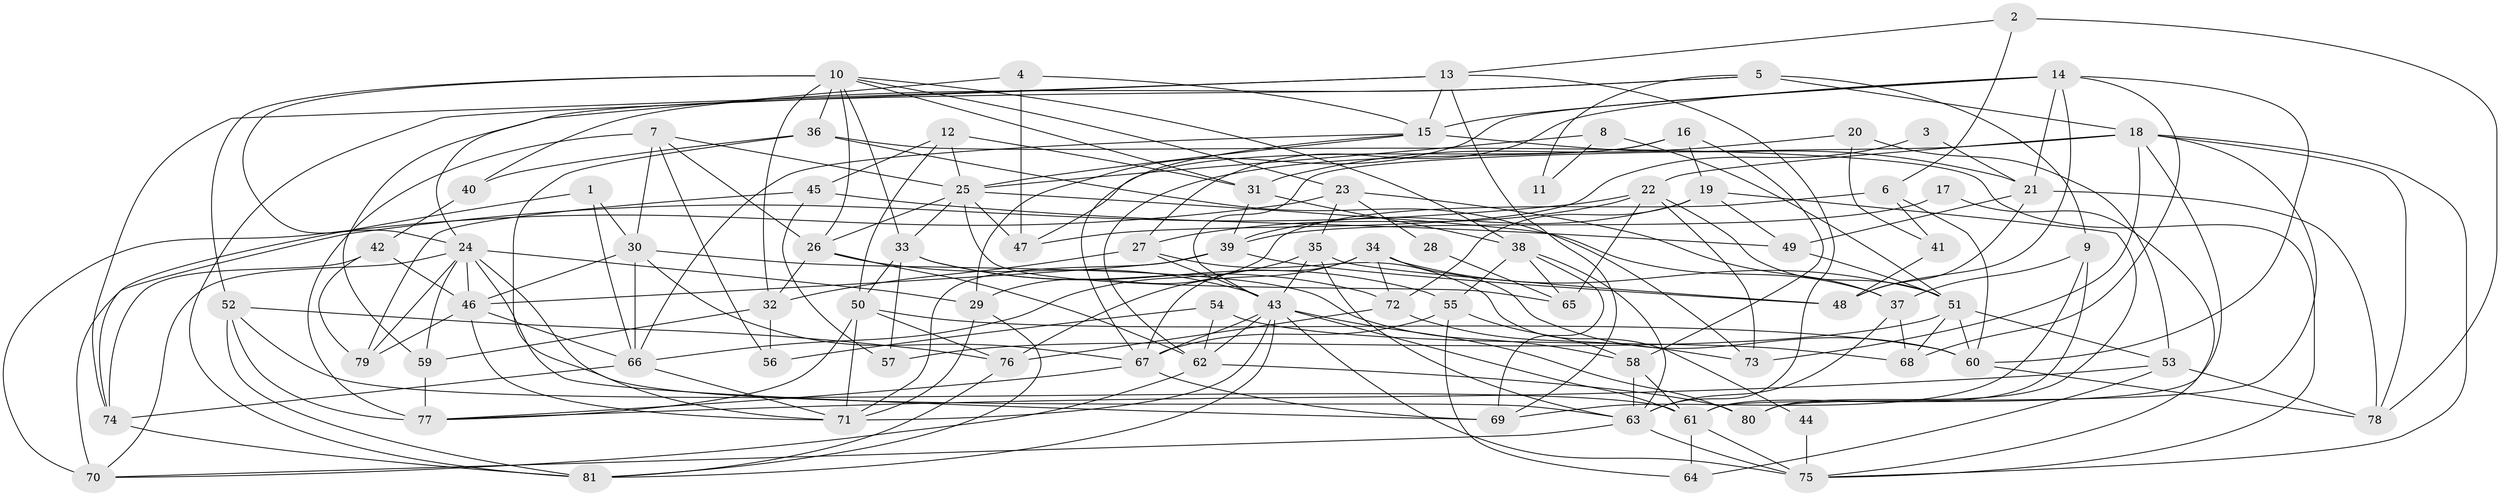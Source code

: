 // original degree distribution, {3: 0.2462686567164179, 4: 0.30597014925373134, 2: 0.12686567164179105, 7: 0.05223880597014925, 6: 0.05223880597014925, 5: 0.208955223880597, 8: 0.007462686567164179}
// Generated by graph-tools (version 1.1) at 2025/37/03/04/25 23:37:08]
// undirected, 81 vertices, 205 edges
graph export_dot {
  node [color=gray90,style=filled];
  1;
  2;
  3;
  4;
  5;
  6;
  7;
  8;
  9;
  10;
  11;
  12;
  13;
  14;
  15;
  16;
  17;
  18;
  19;
  20;
  21;
  22;
  23;
  24;
  25;
  26;
  27;
  28;
  29;
  30;
  31;
  32;
  33;
  34;
  35;
  36;
  37;
  38;
  39;
  40;
  41;
  42;
  43;
  44;
  45;
  46;
  47;
  48;
  49;
  50;
  51;
  52;
  53;
  54;
  55;
  56;
  57;
  58;
  59;
  60;
  61;
  62;
  63;
  64;
  65;
  66;
  67;
  68;
  69;
  70;
  71;
  72;
  73;
  74;
  75;
  76;
  77;
  78;
  79;
  80;
  81;
  1 -- 30 [weight=1.0];
  1 -- 66 [weight=1.0];
  1 -- 74 [weight=1.0];
  2 -- 6 [weight=1.0];
  2 -- 13 [weight=1.0];
  2 -- 78 [weight=1.0];
  3 -- 21 [weight=1.0];
  3 -- 47 [weight=1.0];
  4 -- 15 [weight=1.0];
  4 -- 24 [weight=1.0];
  4 -- 47 [weight=1.0];
  5 -- 9 [weight=1.0];
  5 -- 11 [weight=1.0];
  5 -- 18 [weight=2.0];
  5 -- 40 [weight=1.0];
  5 -- 59 [weight=1.0];
  6 -- 29 [weight=1.0];
  6 -- 41 [weight=1.0];
  6 -- 60 [weight=1.0];
  7 -- 25 [weight=1.0];
  7 -- 26 [weight=1.0];
  7 -- 30 [weight=1.0];
  7 -- 56 [weight=1.0];
  7 -- 77 [weight=2.0];
  8 -- 11 [weight=1.0];
  8 -- 25 [weight=1.0];
  8 -- 51 [weight=1.0];
  9 -- 37 [weight=1.0];
  9 -- 61 [weight=1.0];
  9 -- 69 [weight=1.0];
  10 -- 23 [weight=1.0];
  10 -- 24 [weight=1.0];
  10 -- 26 [weight=1.0];
  10 -- 31 [weight=1.0];
  10 -- 32 [weight=1.0];
  10 -- 33 [weight=1.0];
  10 -- 36 [weight=1.0];
  10 -- 38 [weight=1.0];
  10 -- 52 [weight=2.0];
  12 -- 25 [weight=1.0];
  12 -- 31 [weight=1.0];
  12 -- 45 [weight=1.0];
  12 -- 50 [weight=1.0];
  13 -- 15 [weight=1.0];
  13 -- 63 [weight=1.0];
  13 -- 69 [weight=1.0];
  13 -- 74 [weight=1.0];
  13 -- 81 [weight=1.0];
  14 -- 15 [weight=1.0];
  14 -- 21 [weight=1.0];
  14 -- 27 [weight=1.0];
  14 -- 29 [weight=1.0];
  14 -- 48 [weight=1.0];
  14 -- 60 [weight=1.0];
  14 -- 68 [weight=1.0];
  15 -- 21 [weight=1.0];
  15 -- 25 [weight=1.0];
  15 -- 66 [weight=1.0];
  15 -- 67 [weight=1.0];
  16 -- 19 [weight=1.0];
  16 -- 47 [weight=1.0];
  16 -- 58 [weight=1.0];
  16 -- 62 [weight=1.0];
  17 -- 39 [weight=1.0];
  17 -- 75 [weight=1.0];
  18 -- 22 [weight=1.0];
  18 -- 43 [weight=1.0];
  18 -- 61 [weight=1.0];
  18 -- 73 [weight=1.0];
  18 -- 75 [weight=1.0];
  18 -- 78 [weight=1.0];
  18 -- 80 [weight=1.0];
  19 -- 39 [weight=1.0];
  19 -- 49 [weight=1.0];
  19 -- 72 [weight=1.0];
  19 -- 80 [weight=1.0];
  20 -- 31 [weight=2.0];
  20 -- 41 [weight=1.0];
  20 -- 53 [weight=1.0];
  21 -- 48 [weight=1.0];
  21 -- 49 [weight=1.0];
  21 -- 78 [weight=1.0];
  22 -- 27 [weight=1.0];
  22 -- 51 [weight=1.0];
  22 -- 65 [weight=1.0];
  22 -- 70 [weight=1.0];
  22 -- 73 [weight=1.0];
  23 -- 28 [weight=1.0];
  23 -- 35 [weight=1.0];
  23 -- 37 [weight=1.0];
  23 -- 70 [weight=2.0];
  24 -- 29 [weight=1.0];
  24 -- 46 [weight=1.0];
  24 -- 59 [weight=1.0];
  24 -- 63 [weight=1.0];
  24 -- 69 [weight=1.0];
  24 -- 70 [weight=1.0];
  24 -- 79 [weight=1.0];
  25 -- 26 [weight=1.0];
  25 -- 33 [weight=1.0];
  25 -- 37 [weight=1.0];
  25 -- 47 [weight=1.0];
  25 -- 65 [weight=1.0];
  26 -- 32 [weight=1.0];
  26 -- 43 [weight=1.0];
  26 -- 62 [weight=1.0];
  27 -- 32 [weight=1.0];
  27 -- 43 [weight=1.0];
  27 -- 44 [weight=1.0];
  28 -- 65 [weight=1.0];
  29 -- 71 [weight=1.0];
  29 -- 81 [weight=1.0];
  30 -- 46 [weight=1.0];
  30 -- 58 [weight=1.0];
  30 -- 66 [weight=1.0];
  30 -- 67 [weight=1.0];
  31 -- 38 [weight=1.0];
  31 -- 39 [weight=1.0];
  32 -- 56 [weight=1.0];
  32 -- 59 [weight=1.0];
  33 -- 50 [weight=1.0];
  33 -- 55 [weight=1.0];
  33 -- 57 [weight=1.0];
  33 -- 72 [weight=1.0];
  34 -- 51 [weight=1.0];
  34 -- 60 [weight=1.0];
  34 -- 67 [weight=1.0];
  34 -- 72 [weight=1.0];
  34 -- 76 [weight=1.0];
  35 -- 43 [weight=1.0];
  35 -- 48 [weight=1.0];
  35 -- 63 [weight=1.0];
  35 -- 66 [weight=1.0];
  36 -- 40 [weight=1.0];
  36 -- 71 [weight=1.0];
  36 -- 73 [weight=1.0];
  36 -- 75 [weight=1.0];
  37 -- 63 [weight=1.0];
  37 -- 68 [weight=1.0];
  38 -- 55 [weight=1.0];
  38 -- 63 [weight=1.0];
  38 -- 65 [weight=1.0];
  38 -- 69 [weight=1.0];
  39 -- 46 [weight=1.0];
  39 -- 48 [weight=1.0];
  39 -- 71 [weight=1.0];
  40 -- 42 [weight=1.0];
  41 -- 48 [weight=1.0];
  42 -- 46 [weight=1.0];
  42 -- 74 [weight=2.0];
  42 -- 79 [weight=1.0];
  43 -- 61 [weight=1.0];
  43 -- 62 [weight=1.0];
  43 -- 67 [weight=1.0];
  43 -- 71 [weight=1.0];
  43 -- 75 [weight=1.0];
  43 -- 80 [weight=1.0];
  43 -- 81 [weight=1.0];
  44 -- 75 [weight=1.0];
  45 -- 49 [weight=2.0];
  45 -- 57 [weight=1.0];
  45 -- 79 [weight=1.0];
  46 -- 66 [weight=1.0];
  46 -- 71 [weight=1.0];
  46 -- 79 [weight=1.0];
  49 -- 51 [weight=2.0];
  50 -- 60 [weight=1.0];
  50 -- 71 [weight=1.0];
  50 -- 76 [weight=1.0];
  50 -- 77 [weight=1.0];
  51 -- 53 [weight=1.0];
  51 -- 57 [weight=1.0];
  51 -- 60 [weight=1.0];
  51 -- 68 [weight=1.0];
  52 -- 61 [weight=1.0];
  52 -- 76 [weight=1.0];
  52 -- 77 [weight=1.0];
  52 -- 81 [weight=1.0];
  53 -- 64 [weight=1.0];
  53 -- 77 [weight=1.0];
  53 -- 78 [weight=1.0];
  54 -- 56 [weight=1.0];
  54 -- 62 [weight=1.0];
  54 -- 68 [weight=1.0];
  55 -- 58 [weight=1.0];
  55 -- 64 [weight=1.0];
  55 -- 67 [weight=1.0];
  58 -- 61 [weight=1.0];
  58 -- 63 [weight=1.0];
  59 -- 77 [weight=1.0];
  60 -- 78 [weight=1.0];
  61 -- 64 [weight=1.0];
  61 -- 75 [weight=1.0];
  62 -- 70 [weight=1.0];
  62 -- 80 [weight=1.0];
  63 -- 70 [weight=1.0];
  63 -- 75 [weight=1.0];
  66 -- 71 [weight=1.0];
  66 -- 74 [weight=1.0];
  67 -- 69 [weight=1.0];
  67 -- 77 [weight=1.0];
  72 -- 73 [weight=1.0];
  72 -- 76 [weight=1.0];
  74 -- 81 [weight=1.0];
  76 -- 81 [weight=1.0];
}
